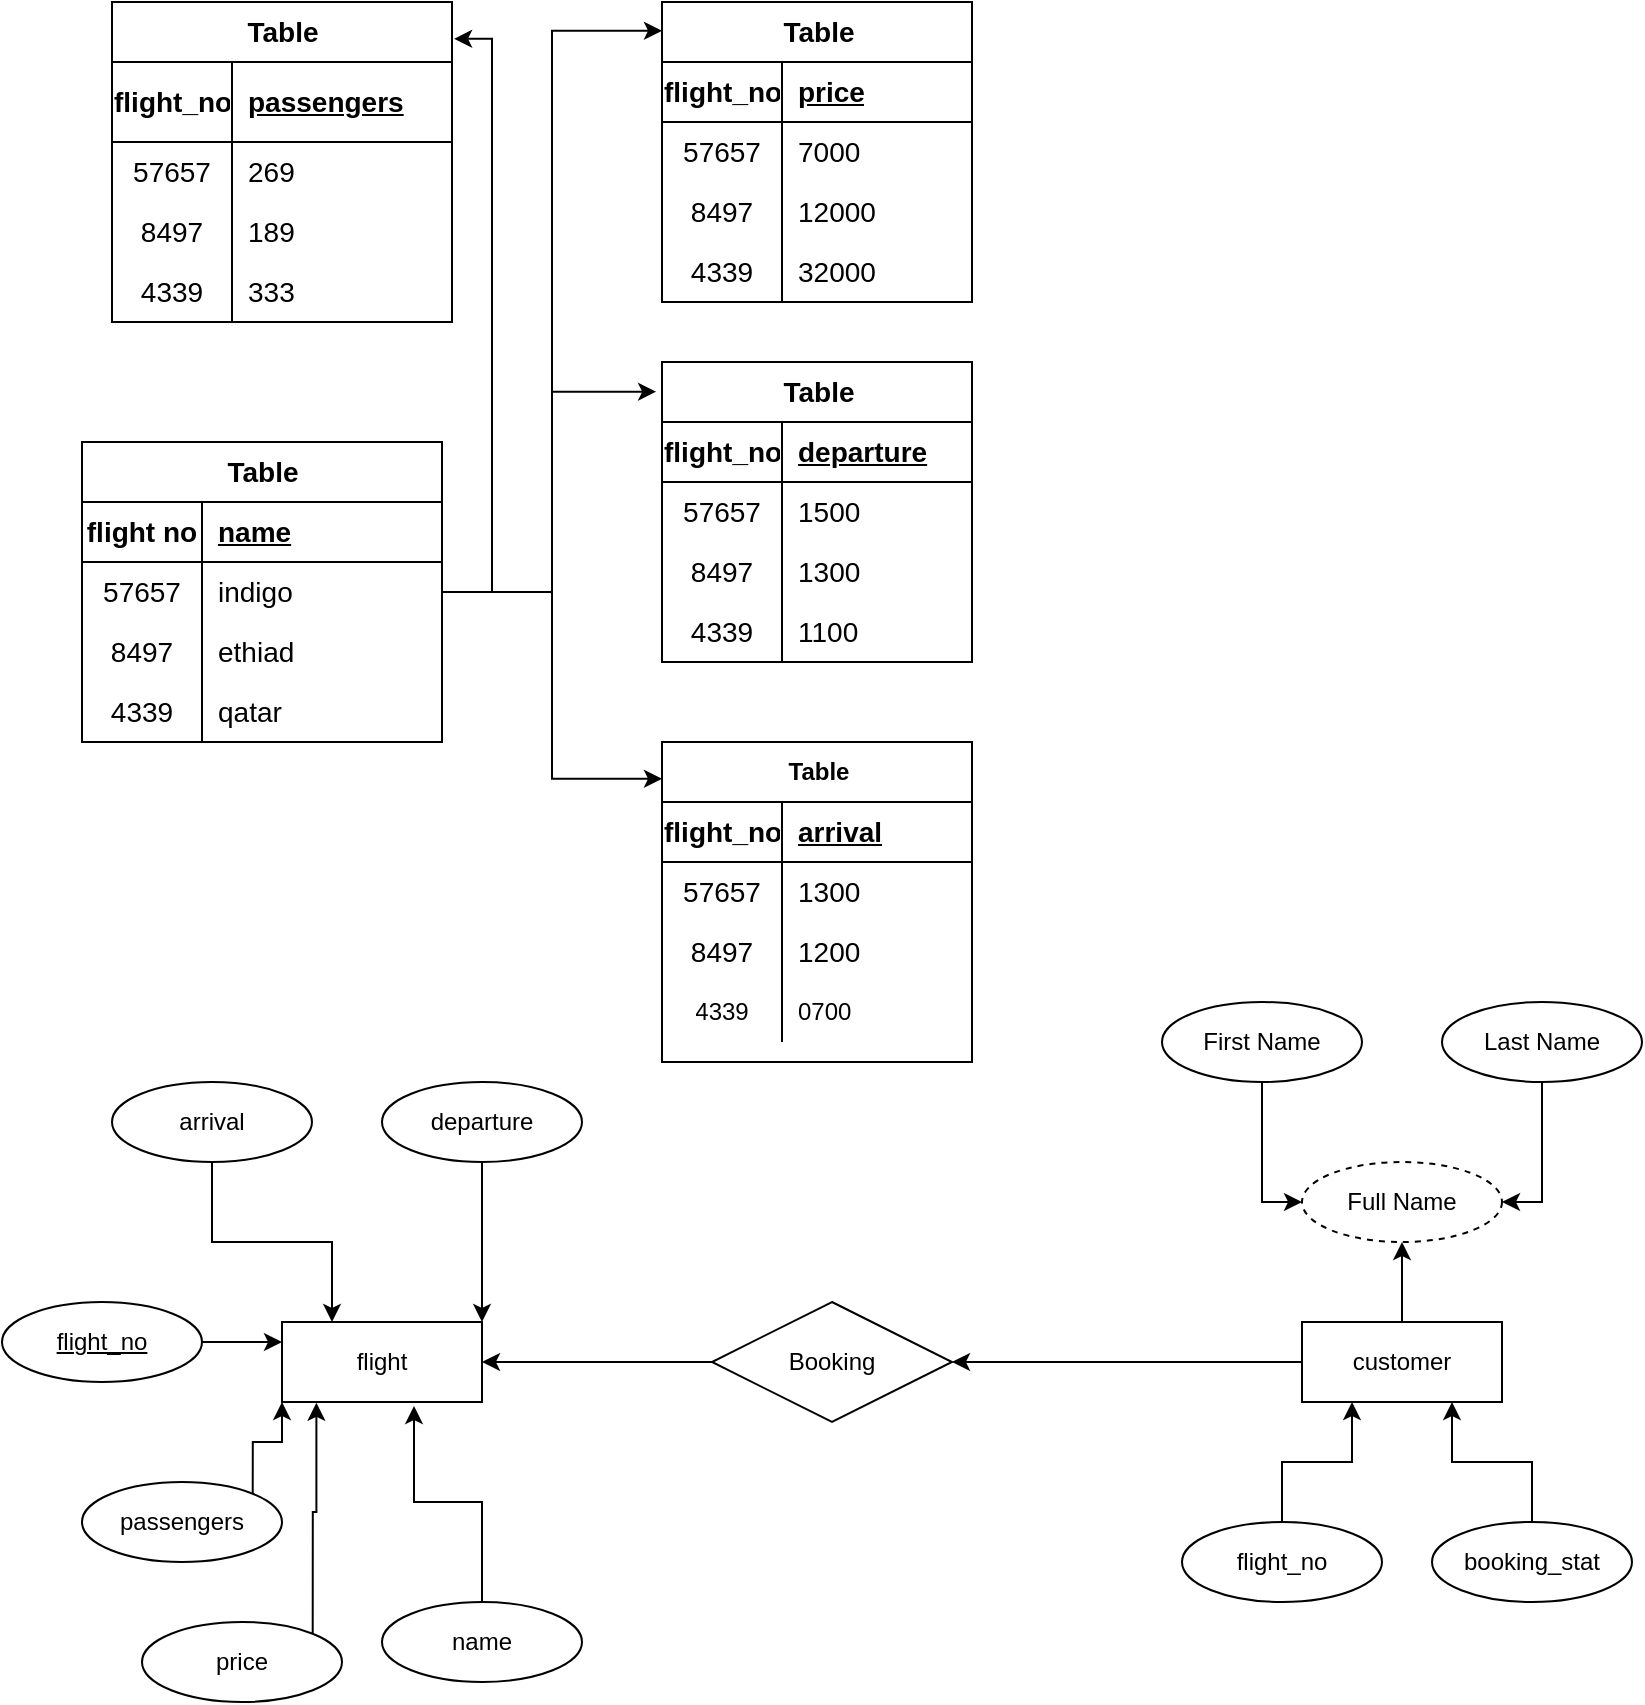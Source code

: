 <mxfile version="24.5.5" type="github">
  <diagram name="Page-1" id="bryA9r4wx8zisgT9akRD">
    <mxGraphModel dx="333" dy="870" grid="1" gridSize="10" guides="1" tooltips="1" connect="1" arrows="1" fold="1" page="1" pageScale="1" pageWidth="850" pageHeight="1100" math="0" shadow="0">
      <root>
        <mxCell id="0" />
        <mxCell id="1" parent="0" />
        <mxCell id="Xafw8ADr7FrFQ6aGF74r-1" value="Table" style="shape=table;startSize=30;container=1;collapsible=1;childLayout=tableLayout;fixedRows=1;rowLines=0;fontStyle=1;align=center;resizeLast=1;html=1;" vertex="1" parent="1">
          <mxGeometry x="345" y="620" width="155" height="160" as="geometry" />
        </mxCell>
        <mxCell id="Xafw8ADr7FrFQ6aGF74r-2" value="" style="shape=tableRow;horizontal=0;startSize=0;swimlaneHead=0;swimlaneBody=0;fillColor=none;collapsible=0;dropTarget=0;points=[[0,0.5],[1,0.5]];portConstraint=eastwest;top=0;left=0;right=0;bottom=1;fontSize=14;" vertex="1" parent="Xafw8ADr7FrFQ6aGF74r-1">
          <mxGeometry y="30" width="155" height="30" as="geometry" />
        </mxCell>
        <mxCell id="Xafw8ADr7FrFQ6aGF74r-3" value="flight_no" style="shape=partialRectangle;connectable=0;fillColor=none;top=0;left=0;bottom=0;right=0;fontStyle=1;overflow=hidden;whiteSpace=wrap;html=1;fontSize=14;" vertex="1" parent="Xafw8ADr7FrFQ6aGF74r-2">
          <mxGeometry width="60" height="30" as="geometry">
            <mxRectangle width="60" height="30" as="alternateBounds" />
          </mxGeometry>
        </mxCell>
        <mxCell id="Xafw8ADr7FrFQ6aGF74r-4" value="arrival" style="shape=partialRectangle;connectable=0;fillColor=none;top=0;left=0;bottom=0;right=0;align=left;spacingLeft=6;fontStyle=5;overflow=hidden;whiteSpace=wrap;html=1;fontSize=14;" vertex="1" parent="Xafw8ADr7FrFQ6aGF74r-2">
          <mxGeometry x="60" width="95" height="30" as="geometry">
            <mxRectangle width="95" height="30" as="alternateBounds" />
          </mxGeometry>
        </mxCell>
        <mxCell id="Xafw8ADr7FrFQ6aGF74r-5" value="" style="shape=tableRow;horizontal=0;startSize=0;swimlaneHead=0;swimlaneBody=0;fillColor=none;collapsible=0;dropTarget=0;points=[[0,0.5],[1,0.5]];portConstraint=eastwest;top=0;left=0;right=0;bottom=0;fontSize=14;" vertex="1" parent="Xafw8ADr7FrFQ6aGF74r-1">
          <mxGeometry y="60" width="155" height="30" as="geometry" />
        </mxCell>
        <mxCell id="Xafw8ADr7FrFQ6aGF74r-6" value="57657" style="shape=partialRectangle;connectable=0;fillColor=none;top=0;left=0;bottom=0;right=0;editable=1;overflow=hidden;whiteSpace=wrap;html=1;fontSize=14;" vertex="1" parent="Xafw8ADr7FrFQ6aGF74r-5">
          <mxGeometry width="60" height="30" as="geometry">
            <mxRectangle width="60" height="30" as="alternateBounds" />
          </mxGeometry>
        </mxCell>
        <mxCell id="Xafw8ADr7FrFQ6aGF74r-7" value="1300" style="shape=partialRectangle;connectable=0;fillColor=none;top=0;left=0;bottom=0;right=0;align=left;spacingLeft=6;overflow=hidden;whiteSpace=wrap;html=1;fontSize=14;" vertex="1" parent="Xafw8ADr7FrFQ6aGF74r-5">
          <mxGeometry x="60" width="95" height="30" as="geometry">
            <mxRectangle width="95" height="30" as="alternateBounds" />
          </mxGeometry>
        </mxCell>
        <mxCell id="Xafw8ADr7FrFQ6aGF74r-8" value="" style="shape=tableRow;horizontal=0;startSize=0;swimlaneHead=0;swimlaneBody=0;fillColor=none;collapsible=0;dropTarget=0;points=[[0,0.5],[1,0.5]];portConstraint=eastwest;top=0;left=0;right=0;bottom=0;fontSize=14;" vertex="1" parent="Xafw8ADr7FrFQ6aGF74r-1">
          <mxGeometry y="90" width="155" height="30" as="geometry" />
        </mxCell>
        <mxCell id="Xafw8ADr7FrFQ6aGF74r-9" value="8497" style="shape=partialRectangle;connectable=0;fillColor=none;top=0;left=0;bottom=0;right=0;editable=1;overflow=hidden;whiteSpace=wrap;html=1;fontSize=14;" vertex="1" parent="Xafw8ADr7FrFQ6aGF74r-8">
          <mxGeometry width="60" height="30" as="geometry">
            <mxRectangle width="60" height="30" as="alternateBounds" />
          </mxGeometry>
        </mxCell>
        <mxCell id="Xafw8ADr7FrFQ6aGF74r-10" value="1200" style="shape=partialRectangle;connectable=0;fillColor=none;top=0;left=0;bottom=0;right=0;align=left;spacingLeft=6;overflow=hidden;whiteSpace=wrap;html=1;fontSize=14;" vertex="1" parent="Xafw8ADr7FrFQ6aGF74r-8">
          <mxGeometry x="60" width="95" height="30" as="geometry">
            <mxRectangle width="95" height="30" as="alternateBounds" />
          </mxGeometry>
        </mxCell>
        <mxCell id="Xafw8ADr7FrFQ6aGF74r-11" value="" style="shape=tableRow;horizontal=0;startSize=0;swimlaneHead=0;swimlaneBody=0;fillColor=none;collapsible=0;dropTarget=0;points=[[0,0.5],[1,0.5]];portConstraint=eastwest;top=0;left=0;right=0;bottom=0;" vertex="1" parent="Xafw8ADr7FrFQ6aGF74r-1">
          <mxGeometry y="120" width="155" height="30" as="geometry" />
        </mxCell>
        <mxCell id="Xafw8ADr7FrFQ6aGF74r-12" value="4339" style="shape=partialRectangle;connectable=0;fillColor=none;top=0;left=0;bottom=0;right=0;editable=1;overflow=hidden;whiteSpace=wrap;html=1;" vertex="1" parent="Xafw8ADr7FrFQ6aGF74r-11">
          <mxGeometry width="60" height="30" as="geometry">
            <mxRectangle width="60" height="30" as="alternateBounds" />
          </mxGeometry>
        </mxCell>
        <mxCell id="Xafw8ADr7FrFQ6aGF74r-13" value="0700" style="shape=partialRectangle;connectable=0;fillColor=none;top=0;left=0;bottom=0;right=0;align=left;spacingLeft=6;overflow=hidden;whiteSpace=wrap;html=1;" vertex="1" parent="Xafw8ADr7FrFQ6aGF74r-11">
          <mxGeometry x="60" width="95" height="30" as="geometry">
            <mxRectangle width="95" height="30" as="alternateBounds" />
          </mxGeometry>
        </mxCell>
        <mxCell id="Xafw8ADr7FrFQ6aGF74r-14" value="flight" style="whiteSpace=wrap;html=1;align=center;" vertex="1" parent="1">
          <mxGeometry x="155" y="910" width="100" height="40" as="geometry" />
        </mxCell>
        <mxCell id="Xafw8ADr7FrFQ6aGF74r-19" style="edgeStyle=orthogonalEdgeStyle;rounded=0;orthogonalLoop=1;jettySize=auto;html=1;entryX=0.25;entryY=0;entryDx=0;entryDy=0;" edge="1" parent="1" source="Xafw8ADr7FrFQ6aGF74r-15" target="Xafw8ADr7FrFQ6aGF74r-14">
          <mxGeometry relative="1" as="geometry" />
        </mxCell>
        <mxCell id="Xafw8ADr7FrFQ6aGF74r-15" value="arrival" style="ellipse;whiteSpace=wrap;html=1;align=center;" vertex="1" parent="1">
          <mxGeometry x="70" y="790" width="100" height="40" as="geometry" />
        </mxCell>
        <mxCell id="Xafw8ADr7FrFQ6aGF74r-20" style="edgeStyle=orthogonalEdgeStyle;rounded=0;orthogonalLoop=1;jettySize=auto;html=1;entryX=1;entryY=0;entryDx=0;entryDy=0;" edge="1" parent="1" source="Xafw8ADr7FrFQ6aGF74r-16" target="Xafw8ADr7FrFQ6aGF74r-14">
          <mxGeometry relative="1" as="geometry" />
        </mxCell>
        <mxCell id="Xafw8ADr7FrFQ6aGF74r-16" value="departure" style="ellipse;whiteSpace=wrap;html=1;align=center;" vertex="1" parent="1">
          <mxGeometry x="205" y="790" width="100" height="40" as="geometry" />
        </mxCell>
        <mxCell id="Xafw8ADr7FrFQ6aGF74r-22" style="edgeStyle=orthogonalEdgeStyle;rounded=0;orthogonalLoop=1;jettySize=auto;html=1;entryX=0;entryY=0.25;entryDx=0;entryDy=0;" edge="1" parent="1" source="Xafw8ADr7FrFQ6aGF74r-17" target="Xafw8ADr7FrFQ6aGF74r-14">
          <mxGeometry relative="1" as="geometry" />
        </mxCell>
        <mxCell id="Xafw8ADr7FrFQ6aGF74r-17" value="flight_no" style="ellipse;whiteSpace=wrap;html=1;align=center;fontStyle=4;" vertex="1" parent="1">
          <mxGeometry x="15" y="900" width="100" height="40" as="geometry" />
        </mxCell>
        <mxCell id="Xafw8ADr7FrFQ6aGF74r-24" style="edgeStyle=orthogonalEdgeStyle;rounded=0;orthogonalLoop=1;jettySize=auto;html=1;exitX=1;exitY=0;exitDx=0;exitDy=0;entryX=0;entryY=1;entryDx=0;entryDy=0;" edge="1" parent="1" source="Xafw8ADr7FrFQ6aGF74r-23" target="Xafw8ADr7FrFQ6aGF74r-14">
          <mxGeometry relative="1" as="geometry" />
        </mxCell>
        <mxCell id="Xafw8ADr7FrFQ6aGF74r-23" value="passengers" style="ellipse;whiteSpace=wrap;html=1;align=center;" vertex="1" parent="1">
          <mxGeometry x="55" y="990" width="100" height="40" as="geometry" />
        </mxCell>
        <mxCell id="Xafw8ADr7FrFQ6aGF74r-25" value="name" style="ellipse;whiteSpace=wrap;html=1;align=center;" vertex="1" parent="1">
          <mxGeometry x="205" y="1050" width="100" height="40" as="geometry" />
        </mxCell>
        <mxCell id="Xafw8ADr7FrFQ6aGF74r-26" style="edgeStyle=orthogonalEdgeStyle;rounded=0;orthogonalLoop=1;jettySize=auto;html=1;exitX=0.5;exitY=0;exitDx=0;exitDy=0;entryX=0.66;entryY=1.05;entryDx=0;entryDy=0;entryPerimeter=0;" edge="1" parent="1" source="Xafw8ADr7FrFQ6aGF74r-25" target="Xafw8ADr7FrFQ6aGF74r-14">
          <mxGeometry relative="1" as="geometry" />
        </mxCell>
        <mxCell id="Xafw8ADr7FrFQ6aGF74r-27" value="Table" style="shape=table;startSize=30;container=1;collapsible=1;childLayout=tableLayout;fixedRows=1;rowLines=0;fontStyle=1;align=center;resizeLast=1;html=1;fontSize=14;" vertex="1" parent="1">
          <mxGeometry x="345" y="430" width="155" height="150" as="geometry" />
        </mxCell>
        <mxCell id="Xafw8ADr7FrFQ6aGF74r-28" value="" style="shape=tableRow;horizontal=0;startSize=0;swimlaneHead=0;swimlaneBody=0;fillColor=none;collapsible=0;dropTarget=0;points=[[0,0.5],[1,0.5]];portConstraint=eastwest;top=0;left=0;right=0;bottom=1;fontSize=14;" vertex="1" parent="Xafw8ADr7FrFQ6aGF74r-27">
          <mxGeometry y="30" width="155" height="30" as="geometry" />
        </mxCell>
        <mxCell id="Xafw8ADr7FrFQ6aGF74r-29" value="flight_no" style="shape=partialRectangle;connectable=0;fillColor=none;top=0;left=0;bottom=0;right=0;fontStyle=1;overflow=hidden;whiteSpace=wrap;html=1;fontSize=14;" vertex="1" parent="Xafw8ADr7FrFQ6aGF74r-28">
          <mxGeometry width="60" height="30" as="geometry">
            <mxRectangle width="60" height="30" as="alternateBounds" />
          </mxGeometry>
        </mxCell>
        <mxCell id="Xafw8ADr7FrFQ6aGF74r-30" value="departure" style="shape=partialRectangle;connectable=0;fillColor=none;top=0;left=0;bottom=0;right=0;align=left;spacingLeft=6;fontStyle=5;overflow=hidden;whiteSpace=wrap;html=1;fontSize=14;" vertex="1" parent="Xafw8ADr7FrFQ6aGF74r-28">
          <mxGeometry x="60" width="95" height="30" as="geometry">
            <mxRectangle width="95" height="30" as="alternateBounds" />
          </mxGeometry>
        </mxCell>
        <mxCell id="Xafw8ADr7FrFQ6aGF74r-31" value="" style="shape=tableRow;horizontal=0;startSize=0;swimlaneHead=0;swimlaneBody=0;fillColor=none;collapsible=0;dropTarget=0;points=[[0,0.5],[1,0.5]];portConstraint=eastwest;top=0;left=0;right=0;bottom=0;fontSize=14;" vertex="1" parent="Xafw8ADr7FrFQ6aGF74r-27">
          <mxGeometry y="60" width="155" height="30" as="geometry" />
        </mxCell>
        <mxCell id="Xafw8ADr7FrFQ6aGF74r-32" value="57657" style="shape=partialRectangle;connectable=0;fillColor=none;top=0;left=0;bottom=0;right=0;editable=1;overflow=hidden;whiteSpace=wrap;html=1;fontSize=14;" vertex="1" parent="Xafw8ADr7FrFQ6aGF74r-31">
          <mxGeometry width="60" height="30" as="geometry">
            <mxRectangle width="60" height="30" as="alternateBounds" />
          </mxGeometry>
        </mxCell>
        <mxCell id="Xafw8ADr7FrFQ6aGF74r-33" value="1500" style="shape=partialRectangle;connectable=0;fillColor=none;top=0;left=0;bottom=0;right=0;align=left;spacingLeft=6;overflow=hidden;whiteSpace=wrap;html=1;fontSize=14;" vertex="1" parent="Xafw8ADr7FrFQ6aGF74r-31">
          <mxGeometry x="60" width="95" height="30" as="geometry">
            <mxRectangle width="95" height="30" as="alternateBounds" />
          </mxGeometry>
        </mxCell>
        <mxCell id="Xafw8ADr7FrFQ6aGF74r-34" value="" style="shape=tableRow;horizontal=0;startSize=0;swimlaneHead=0;swimlaneBody=0;fillColor=none;collapsible=0;dropTarget=0;points=[[0,0.5],[1,0.5]];portConstraint=eastwest;top=0;left=0;right=0;bottom=0;fontSize=14;" vertex="1" parent="Xafw8ADr7FrFQ6aGF74r-27">
          <mxGeometry y="90" width="155" height="30" as="geometry" />
        </mxCell>
        <mxCell id="Xafw8ADr7FrFQ6aGF74r-35" value="8497" style="shape=partialRectangle;connectable=0;fillColor=none;top=0;left=0;bottom=0;right=0;editable=1;overflow=hidden;whiteSpace=wrap;html=1;fontSize=14;" vertex="1" parent="Xafw8ADr7FrFQ6aGF74r-34">
          <mxGeometry width="60" height="30" as="geometry">
            <mxRectangle width="60" height="30" as="alternateBounds" />
          </mxGeometry>
        </mxCell>
        <mxCell id="Xafw8ADr7FrFQ6aGF74r-36" value="1300" style="shape=partialRectangle;connectable=0;fillColor=none;top=0;left=0;bottom=0;right=0;align=left;spacingLeft=6;overflow=hidden;whiteSpace=wrap;html=1;fontSize=14;" vertex="1" parent="Xafw8ADr7FrFQ6aGF74r-34">
          <mxGeometry x="60" width="95" height="30" as="geometry">
            <mxRectangle width="95" height="30" as="alternateBounds" />
          </mxGeometry>
        </mxCell>
        <mxCell id="Xafw8ADr7FrFQ6aGF74r-37" value="" style="shape=tableRow;horizontal=0;startSize=0;swimlaneHead=0;swimlaneBody=0;fillColor=none;collapsible=0;dropTarget=0;points=[[0,0.5],[1,0.5]];portConstraint=eastwest;top=0;left=0;right=0;bottom=0;fontSize=14;" vertex="1" parent="Xafw8ADr7FrFQ6aGF74r-27">
          <mxGeometry y="120" width="155" height="30" as="geometry" />
        </mxCell>
        <mxCell id="Xafw8ADr7FrFQ6aGF74r-38" value="4339" style="shape=partialRectangle;connectable=0;fillColor=none;top=0;left=0;bottom=0;right=0;editable=1;overflow=hidden;whiteSpace=wrap;html=1;fontSize=14;" vertex="1" parent="Xafw8ADr7FrFQ6aGF74r-37">
          <mxGeometry width="60" height="30" as="geometry">
            <mxRectangle width="60" height="30" as="alternateBounds" />
          </mxGeometry>
        </mxCell>
        <mxCell id="Xafw8ADr7FrFQ6aGF74r-39" value="1100" style="shape=partialRectangle;connectable=0;fillColor=none;top=0;left=0;bottom=0;right=0;align=left;spacingLeft=6;overflow=hidden;whiteSpace=wrap;html=1;fontSize=14;" vertex="1" parent="Xafw8ADr7FrFQ6aGF74r-37">
          <mxGeometry x="60" width="95" height="30" as="geometry">
            <mxRectangle width="95" height="30" as="alternateBounds" />
          </mxGeometry>
        </mxCell>
        <mxCell id="Xafw8ADr7FrFQ6aGF74r-40" value="Table" style="shape=table;startSize=30;container=1;collapsible=1;childLayout=tableLayout;fixedRows=1;rowLines=0;fontStyle=1;align=center;resizeLast=1;html=1;fontSize=14;" vertex="1" parent="1">
          <mxGeometry x="55" y="470" width="180" height="150" as="geometry" />
        </mxCell>
        <mxCell id="Xafw8ADr7FrFQ6aGF74r-41" value="" style="shape=tableRow;horizontal=0;startSize=0;swimlaneHead=0;swimlaneBody=0;fillColor=none;collapsible=0;dropTarget=0;points=[[0,0.5],[1,0.5]];portConstraint=eastwest;top=0;left=0;right=0;bottom=1;fontSize=14;" vertex="1" parent="Xafw8ADr7FrFQ6aGF74r-40">
          <mxGeometry y="30" width="180" height="30" as="geometry" />
        </mxCell>
        <mxCell id="Xafw8ADr7FrFQ6aGF74r-42" value="flight no" style="shape=partialRectangle;connectable=0;fillColor=none;top=0;left=0;bottom=0;right=0;fontStyle=1;overflow=hidden;whiteSpace=wrap;html=1;fontSize=14;" vertex="1" parent="Xafw8ADr7FrFQ6aGF74r-41">
          <mxGeometry width="60" height="30" as="geometry">
            <mxRectangle width="60" height="30" as="alternateBounds" />
          </mxGeometry>
        </mxCell>
        <mxCell id="Xafw8ADr7FrFQ6aGF74r-43" value="name" style="shape=partialRectangle;connectable=0;fillColor=none;top=0;left=0;bottom=0;right=0;align=left;spacingLeft=6;fontStyle=5;overflow=hidden;whiteSpace=wrap;html=1;fontSize=14;" vertex="1" parent="Xafw8ADr7FrFQ6aGF74r-41">
          <mxGeometry x="60" width="120" height="30" as="geometry">
            <mxRectangle width="120" height="30" as="alternateBounds" />
          </mxGeometry>
        </mxCell>
        <mxCell id="Xafw8ADr7FrFQ6aGF74r-44" value="" style="shape=tableRow;horizontal=0;startSize=0;swimlaneHead=0;swimlaneBody=0;fillColor=none;collapsible=0;dropTarget=0;points=[[0,0.5],[1,0.5]];portConstraint=eastwest;top=0;left=0;right=0;bottom=0;fontSize=14;" vertex="1" parent="Xafw8ADr7FrFQ6aGF74r-40">
          <mxGeometry y="60" width="180" height="30" as="geometry" />
        </mxCell>
        <mxCell id="Xafw8ADr7FrFQ6aGF74r-45" value="57657" style="shape=partialRectangle;connectable=0;fillColor=none;top=0;left=0;bottom=0;right=0;editable=1;overflow=hidden;whiteSpace=wrap;html=1;fontSize=14;" vertex="1" parent="Xafw8ADr7FrFQ6aGF74r-44">
          <mxGeometry width="60" height="30" as="geometry">
            <mxRectangle width="60" height="30" as="alternateBounds" />
          </mxGeometry>
        </mxCell>
        <mxCell id="Xafw8ADr7FrFQ6aGF74r-46" value="indigo" style="shape=partialRectangle;connectable=0;fillColor=none;top=0;left=0;bottom=0;right=0;align=left;spacingLeft=6;overflow=hidden;whiteSpace=wrap;html=1;fontSize=14;" vertex="1" parent="Xafw8ADr7FrFQ6aGF74r-44">
          <mxGeometry x="60" width="120" height="30" as="geometry">
            <mxRectangle width="120" height="30" as="alternateBounds" />
          </mxGeometry>
        </mxCell>
        <mxCell id="Xafw8ADr7FrFQ6aGF74r-47" value="" style="shape=tableRow;horizontal=0;startSize=0;swimlaneHead=0;swimlaneBody=0;fillColor=none;collapsible=0;dropTarget=0;points=[[0,0.5],[1,0.5]];portConstraint=eastwest;top=0;left=0;right=0;bottom=0;fontSize=14;" vertex="1" parent="Xafw8ADr7FrFQ6aGF74r-40">
          <mxGeometry y="90" width="180" height="30" as="geometry" />
        </mxCell>
        <mxCell id="Xafw8ADr7FrFQ6aGF74r-48" value="8497" style="shape=partialRectangle;connectable=0;fillColor=none;top=0;left=0;bottom=0;right=0;editable=1;overflow=hidden;whiteSpace=wrap;html=1;fontSize=14;" vertex="1" parent="Xafw8ADr7FrFQ6aGF74r-47">
          <mxGeometry width="60" height="30" as="geometry">
            <mxRectangle width="60" height="30" as="alternateBounds" />
          </mxGeometry>
        </mxCell>
        <mxCell id="Xafw8ADr7FrFQ6aGF74r-49" value="ethiad" style="shape=partialRectangle;connectable=0;fillColor=none;top=0;left=0;bottom=0;right=0;align=left;spacingLeft=6;overflow=hidden;whiteSpace=wrap;html=1;fontSize=14;" vertex="1" parent="Xafw8ADr7FrFQ6aGF74r-47">
          <mxGeometry x="60" width="120" height="30" as="geometry">
            <mxRectangle width="120" height="30" as="alternateBounds" />
          </mxGeometry>
        </mxCell>
        <mxCell id="Xafw8ADr7FrFQ6aGF74r-50" value="" style="shape=tableRow;horizontal=0;startSize=0;swimlaneHead=0;swimlaneBody=0;fillColor=none;collapsible=0;dropTarget=0;points=[[0,0.5],[1,0.5]];portConstraint=eastwest;top=0;left=0;right=0;bottom=0;fontSize=14;" vertex="1" parent="Xafw8ADr7FrFQ6aGF74r-40">
          <mxGeometry y="120" width="180" height="30" as="geometry" />
        </mxCell>
        <mxCell id="Xafw8ADr7FrFQ6aGF74r-51" value="4339" style="shape=partialRectangle;connectable=0;fillColor=none;top=0;left=0;bottom=0;right=0;editable=1;overflow=hidden;whiteSpace=wrap;html=1;fontSize=14;" vertex="1" parent="Xafw8ADr7FrFQ6aGF74r-50">
          <mxGeometry width="60" height="30" as="geometry">
            <mxRectangle width="60" height="30" as="alternateBounds" />
          </mxGeometry>
        </mxCell>
        <mxCell id="Xafw8ADr7FrFQ6aGF74r-52" value="qatar" style="shape=partialRectangle;connectable=0;fillColor=none;top=0;left=0;bottom=0;right=0;align=left;spacingLeft=6;overflow=hidden;whiteSpace=wrap;html=1;fontSize=14;" vertex="1" parent="Xafw8ADr7FrFQ6aGF74r-50">
          <mxGeometry x="60" width="120" height="30" as="geometry">
            <mxRectangle width="120" height="30" as="alternateBounds" />
          </mxGeometry>
        </mxCell>
        <mxCell id="Xafw8ADr7FrFQ6aGF74r-54" style="edgeStyle=orthogonalEdgeStyle;rounded=0;orthogonalLoop=1;jettySize=auto;html=1;exitX=1;exitY=0;exitDx=0;exitDy=0;entryX=0.172;entryY=1.01;entryDx=0;entryDy=0;entryPerimeter=0;" edge="1" parent="1" source="Xafw8ADr7FrFQ6aGF74r-53" target="Xafw8ADr7FrFQ6aGF74r-14">
          <mxGeometry relative="1" as="geometry">
            <mxPoint x="170" y="960" as="targetPoint" />
          </mxGeometry>
        </mxCell>
        <mxCell id="Xafw8ADr7FrFQ6aGF74r-53" value="price" style="ellipse;whiteSpace=wrap;html=1;align=center;" vertex="1" parent="1">
          <mxGeometry x="85" y="1060" width="100" height="40" as="geometry" />
        </mxCell>
        <mxCell id="Xafw8ADr7FrFQ6aGF74r-56" style="edgeStyle=orthogonalEdgeStyle;rounded=0;orthogonalLoop=1;jettySize=auto;html=1;entryX=1;entryY=0.5;entryDx=0;entryDy=0;" edge="1" parent="1" source="Xafw8ADr7FrFQ6aGF74r-55" target="Xafw8ADr7FrFQ6aGF74r-14">
          <mxGeometry relative="1" as="geometry" />
        </mxCell>
        <mxCell id="Xafw8ADr7FrFQ6aGF74r-55" value="Booking" style="shape=rhombus;perimeter=rhombusPerimeter;whiteSpace=wrap;html=1;align=center;" vertex="1" parent="1">
          <mxGeometry x="370" y="900" width="120" height="60" as="geometry" />
        </mxCell>
        <mxCell id="Xafw8ADr7FrFQ6aGF74r-58" style="edgeStyle=orthogonalEdgeStyle;rounded=0;orthogonalLoop=1;jettySize=auto;html=1;entryX=1;entryY=0.5;entryDx=0;entryDy=0;" edge="1" parent="1" source="Xafw8ADr7FrFQ6aGF74r-57" target="Xafw8ADr7FrFQ6aGF74r-55">
          <mxGeometry relative="1" as="geometry" />
        </mxCell>
        <mxCell id="Xafw8ADr7FrFQ6aGF74r-59" style="edgeStyle=orthogonalEdgeStyle;rounded=0;orthogonalLoop=1;jettySize=auto;html=1;exitX=0.5;exitY=0;exitDx=0;exitDy=0;" edge="1" parent="1" source="Xafw8ADr7FrFQ6aGF74r-57" target="Xafw8ADr7FrFQ6aGF74r-60">
          <mxGeometry relative="1" as="geometry">
            <mxPoint x="715" y="830" as="targetPoint" />
          </mxGeometry>
        </mxCell>
        <mxCell id="Xafw8ADr7FrFQ6aGF74r-57" value="customer" style="whiteSpace=wrap;html=1;align=center;" vertex="1" parent="1">
          <mxGeometry x="665" y="910" width="100" height="40" as="geometry" />
        </mxCell>
        <mxCell id="Xafw8ADr7FrFQ6aGF74r-60" value="Full Name" style="ellipse;whiteSpace=wrap;html=1;align=center;dashed=1;" vertex="1" parent="1">
          <mxGeometry x="665" y="830" width="100" height="40" as="geometry" />
        </mxCell>
        <mxCell id="Xafw8ADr7FrFQ6aGF74r-64" style="edgeStyle=orthogonalEdgeStyle;rounded=0;orthogonalLoop=1;jettySize=auto;html=1;entryX=1;entryY=0.5;entryDx=0;entryDy=0;" edge="1" parent="1" source="Xafw8ADr7FrFQ6aGF74r-61" target="Xafw8ADr7FrFQ6aGF74r-60">
          <mxGeometry relative="1" as="geometry" />
        </mxCell>
        <mxCell id="Xafw8ADr7FrFQ6aGF74r-61" value="Last Name" style="ellipse;whiteSpace=wrap;html=1;align=center;" vertex="1" parent="1">
          <mxGeometry x="735" y="750" width="100" height="40" as="geometry" />
        </mxCell>
        <mxCell id="Xafw8ADr7FrFQ6aGF74r-63" style="edgeStyle=orthogonalEdgeStyle;rounded=0;orthogonalLoop=1;jettySize=auto;html=1;entryX=0;entryY=0.5;entryDx=0;entryDy=0;" edge="1" parent="1" source="Xafw8ADr7FrFQ6aGF74r-62" target="Xafw8ADr7FrFQ6aGF74r-60">
          <mxGeometry relative="1" as="geometry" />
        </mxCell>
        <mxCell id="Xafw8ADr7FrFQ6aGF74r-62" value="First Name" style="ellipse;whiteSpace=wrap;html=1;align=center;" vertex="1" parent="1">
          <mxGeometry x="595" y="750" width="100" height="40" as="geometry" />
        </mxCell>
        <mxCell id="Xafw8ADr7FrFQ6aGF74r-97" style="edgeStyle=orthogonalEdgeStyle;rounded=0;orthogonalLoop=1;jettySize=auto;html=1;entryX=0.25;entryY=1;entryDx=0;entryDy=0;" edge="1" parent="1" source="Xafw8ADr7FrFQ6aGF74r-65" target="Xafw8ADr7FrFQ6aGF74r-57">
          <mxGeometry relative="1" as="geometry" />
        </mxCell>
        <mxCell id="Xafw8ADr7FrFQ6aGF74r-65" value="flight_no" style="ellipse;whiteSpace=wrap;html=1;align=center;" vertex="1" parent="1">
          <mxGeometry x="605" y="1010" width="100" height="40" as="geometry" />
        </mxCell>
        <mxCell id="Xafw8ADr7FrFQ6aGF74r-67" style="edgeStyle=orthogonalEdgeStyle;rounded=0;orthogonalLoop=1;jettySize=auto;html=1;entryX=-0.019;entryY=0.099;entryDx=0;entryDy=0;entryPerimeter=0;fontSize=14;" edge="1" parent="1" source="Xafw8ADr7FrFQ6aGF74r-40" target="Xafw8ADr7FrFQ6aGF74r-27">
          <mxGeometry relative="1" as="geometry" />
        </mxCell>
        <mxCell id="Xafw8ADr7FrFQ6aGF74r-68" style="edgeStyle=orthogonalEdgeStyle;rounded=0;orthogonalLoop=1;jettySize=auto;html=1;entryX=0;entryY=0.115;entryDx=0;entryDy=0;entryPerimeter=0;fontSize=14;" edge="1" parent="1" source="Xafw8ADr7FrFQ6aGF74r-40" target="Xafw8ADr7FrFQ6aGF74r-1">
          <mxGeometry relative="1" as="geometry" />
        </mxCell>
        <mxCell id="Xafw8ADr7FrFQ6aGF74r-69" value="Table" style="shape=table;startSize=30;container=1;collapsible=1;childLayout=tableLayout;fixedRows=1;rowLines=0;fontStyle=1;align=center;resizeLast=1;html=1;fontSize=14;" vertex="1" parent="1">
          <mxGeometry x="345" y="250" width="155" height="150" as="geometry" />
        </mxCell>
        <mxCell id="Xafw8ADr7FrFQ6aGF74r-70" value="" style="shape=tableRow;horizontal=0;startSize=0;swimlaneHead=0;swimlaneBody=0;fillColor=none;collapsible=0;dropTarget=0;points=[[0,0.5],[1,0.5]];portConstraint=eastwest;top=0;left=0;right=0;bottom=1;fontSize=14;" vertex="1" parent="Xafw8ADr7FrFQ6aGF74r-69">
          <mxGeometry y="30" width="155" height="30" as="geometry" />
        </mxCell>
        <mxCell id="Xafw8ADr7FrFQ6aGF74r-71" value="flight_no" style="shape=partialRectangle;connectable=0;fillColor=none;top=0;left=0;bottom=0;right=0;fontStyle=1;overflow=hidden;whiteSpace=wrap;html=1;fontSize=14;" vertex="1" parent="Xafw8ADr7FrFQ6aGF74r-70">
          <mxGeometry width="60" height="30" as="geometry">
            <mxRectangle width="60" height="30" as="alternateBounds" />
          </mxGeometry>
        </mxCell>
        <mxCell id="Xafw8ADr7FrFQ6aGF74r-72" value="price" style="shape=partialRectangle;connectable=0;fillColor=none;top=0;left=0;bottom=0;right=0;align=left;spacingLeft=6;fontStyle=5;overflow=hidden;whiteSpace=wrap;html=1;fontSize=14;" vertex="1" parent="Xafw8ADr7FrFQ6aGF74r-70">
          <mxGeometry x="60" width="95" height="30" as="geometry">
            <mxRectangle width="95" height="30" as="alternateBounds" />
          </mxGeometry>
        </mxCell>
        <mxCell id="Xafw8ADr7FrFQ6aGF74r-73" value="" style="shape=tableRow;horizontal=0;startSize=0;swimlaneHead=0;swimlaneBody=0;fillColor=none;collapsible=0;dropTarget=0;points=[[0,0.5],[1,0.5]];portConstraint=eastwest;top=0;left=0;right=0;bottom=0;fontSize=14;" vertex="1" parent="Xafw8ADr7FrFQ6aGF74r-69">
          <mxGeometry y="60" width="155" height="30" as="geometry" />
        </mxCell>
        <mxCell id="Xafw8ADr7FrFQ6aGF74r-74" value="57657" style="shape=partialRectangle;connectable=0;fillColor=none;top=0;left=0;bottom=0;right=0;editable=1;overflow=hidden;whiteSpace=wrap;html=1;fontSize=14;" vertex="1" parent="Xafw8ADr7FrFQ6aGF74r-73">
          <mxGeometry width="60" height="30" as="geometry">
            <mxRectangle width="60" height="30" as="alternateBounds" />
          </mxGeometry>
        </mxCell>
        <mxCell id="Xafw8ADr7FrFQ6aGF74r-75" value="7000" style="shape=partialRectangle;connectable=0;fillColor=none;top=0;left=0;bottom=0;right=0;align=left;spacingLeft=6;overflow=hidden;whiteSpace=wrap;html=1;fontSize=14;" vertex="1" parent="Xafw8ADr7FrFQ6aGF74r-73">
          <mxGeometry x="60" width="95" height="30" as="geometry">
            <mxRectangle width="95" height="30" as="alternateBounds" />
          </mxGeometry>
        </mxCell>
        <mxCell id="Xafw8ADr7FrFQ6aGF74r-76" value="" style="shape=tableRow;horizontal=0;startSize=0;swimlaneHead=0;swimlaneBody=0;fillColor=none;collapsible=0;dropTarget=0;points=[[0,0.5],[1,0.5]];portConstraint=eastwest;top=0;left=0;right=0;bottom=0;fontSize=14;" vertex="1" parent="Xafw8ADr7FrFQ6aGF74r-69">
          <mxGeometry y="90" width="155" height="30" as="geometry" />
        </mxCell>
        <mxCell id="Xafw8ADr7FrFQ6aGF74r-77" value="8497" style="shape=partialRectangle;connectable=0;fillColor=none;top=0;left=0;bottom=0;right=0;editable=1;overflow=hidden;whiteSpace=wrap;html=1;fontSize=14;" vertex="1" parent="Xafw8ADr7FrFQ6aGF74r-76">
          <mxGeometry width="60" height="30" as="geometry">
            <mxRectangle width="60" height="30" as="alternateBounds" />
          </mxGeometry>
        </mxCell>
        <mxCell id="Xafw8ADr7FrFQ6aGF74r-78" value="12000" style="shape=partialRectangle;connectable=0;fillColor=none;top=0;left=0;bottom=0;right=0;align=left;spacingLeft=6;overflow=hidden;whiteSpace=wrap;html=1;fontSize=14;" vertex="1" parent="Xafw8ADr7FrFQ6aGF74r-76">
          <mxGeometry x="60" width="95" height="30" as="geometry">
            <mxRectangle width="95" height="30" as="alternateBounds" />
          </mxGeometry>
        </mxCell>
        <mxCell id="Xafw8ADr7FrFQ6aGF74r-79" value="" style="shape=tableRow;horizontal=0;startSize=0;swimlaneHead=0;swimlaneBody=0;fillColor=none;collapsible=0;dropTarget=0;points=[[0,0.5],[1,0.5]];portConstraint=eastwest;top=0;left=0;right=0;bottom=0;fontSize=14;" vertex="1" parent="Xafw8ADr7FrFQ6aGF74r-69">
          <mxGeometry y="120" width="155" height="30" as="geometry" />
        </mxCell>
        <mxCell id="Xafw8ADr7FrFQ6aGF74r-80" value="4339" style="shape=partialRectangle;connectable=0;fillColor=none;top=0;left=0;bottom=0;right=0;editable=1;overflow=hidden;whiteSpace=wrap;html=1;fontSize=14;" vertex="1" parent="Xafw8ADr7FrFQ6aGF74r-79">
          <mxGeometry width="60" height="30" as="geometry">
            <mxRectangle width="60" height="30" as="alternateBounds" />
          </mxGeometry>
        </mxCell>
        <mxCell id="Xafw8ADr7FrFQ6aGF74r-81" value="32000" style="shape=partialRectangle;connectable=0;fillColor=none;top=0;left=0;bottom=0;right=0;align=left;spacingLeft=6;overflow=hidden;whiteSpace=wrap;html=1;fontSize=14;" vertex="1" parent="Xafw8ADr7FrFQ6aGF74r-79">
          <mxGeometry x="60" width="95" height="30" as="geometry">
            <mxRectangle width="95" height="30" as="alternateBounds" />
          </mxGeometry>
        </mxCell>
        <mxCell id="Xafw8ADr7FrFQ6aGF74r-82" style="edgeStyle=orthogonalEdgeStyle;rounded=0;orthogonalLoop=1;jettySize=auto;html=1;entryX=0;entryY=0.096;entryDx=0;entryDy=0;entryPerimeter=0;fontSize=14;" edge="1" parent="1" source="Xafw8ADr7FrFQ6aGF74r-44" target="Xafw8ADr7FrFQ6aGF74r-69">
          <mxGeometry relative="1" as="geometry" />
        </mxCell>
        <mxCell id="Xafw8ADr7FrFQ6aGF74r-83" value="Table" style="shape=table;startSize=30;container=1;collapsible=1;childLayout=tableLayout;fixedRows=1;rowLines=0;fontStyle=1;align=center;resizeLast=1;html=1;fontSize=14;" vertex="1" parent="1">
          <mxGeometry x="70" y="250" width="170" height="160" as="geometry" />
        </mxCell>
        <mxCell id="Xafw8ADr7FrFQ6aGF74r-84" value="" style="shape=tableRow;horizontal=0;startSize=0;swimlaneHead=0;swimlaneBody=0;fillColor=none;collapsible=0;dropTarget=0;points=[[0,0.5],[1,0.5]];portConstraint=eastwest;top=0;left=0;right=0;bottom=1;fontSize=14;" vertex="1" parent="Xafw8ADr7FrFQ6aGF74r-83">
          <mxGeometry y="30" width="170" height="40" as="geometry" />
        </mxCell>
        <mxCell id="Xafw8ADr7FrFQ6aGF74r-85" value="flight_no" style="shape=partialRectangle;connectable=0;fillColor=none;top=0;left=0;bottom=0;right=0;fontStyle=1;overflow=hidden;whiteSpace=wrap;html=1;fontSize=14;" vertex="1" parent="Xafw8ADr7FrFQ6aGF74r-84">
          <mxGeometry width="60" height="40" as="geometry">
            <mxRectangle width="60" height="40" as="alternateBounds" />
          </mxGeometry>
        </mxCell>
        <mxCell id="Xafw8ADr7FrFQ6aGF74r-86" value="passengers" style="shape=partialRectangle;connectable=0;fillColor=none;top=0;left=0;bottom=0;right=0;align=left;spacingLeft=6;fontStyle=5;overflow=hidden;whiteSpace=wrap;html=1;fontSize=14;" vertex="1" parent="Xafw8ADr7FrFQ6aGF74r-84">
          <mxGeometry x="60" width="110" height="40" as="geometry">
            <mxRectangle width="110" height="40" as="alternateBounds" />
          </mxGeometry>
        </mxCell>
        <mxCell id="Xafw8ADr7FrFQ6aGF74r-87" value="" style="shape=tableRow;horizontal=0;startSize=0;swimlaneHead=0;swimlaneBody=0;fillColor=none;collapsible=0;dropTarget=0;points=[[0,0.5],[1,0.5]];portConstraint=eastwest;top=0;left=0;right=0;bottom=0;fontSize=14;" vertex="1" parent="Xafw8ADr7FrFQ6aGF74r-83">
          <mxGeometry y="70" width="170" height="30" as="geometry" />
        </mxCell>
        <mxCell id="Xafw8ADr7FrFQ6aGF74r-88" value="57657" style="shape=partialRectangle;connectable=0;fillColor=none;top=0;left=0;bottom=0;right=0;editable=1;overflow=hidden;whiteSpace=wrap;html=1;fontSize=14;" vertex="1" parent="Xafw8ADr7FrFQ6aGF74r-87">
          <mxGeometry width="60" height="30" as="geometry">
            <mxRectangle width="60" height="30" as="alternateBounds" />
          </mxGeometry>
        </mxCell>
        <mxCell id="Xafw8ADr7FrFQ6aGF74r-89" value="269" style="shape=partialRectangle;connectable=0;fillColor=none;top=0;left=0;bottom=0;right=0;align=left;spacingLeft=6;overflow=hidden;whiteSpace=wrap;html=1;fontSize=14;" vertex="1" parent="Xafw8ADr7FrFQ6aGF74r-87">
          <mxGeometry x="60" width="110" height="30" as="geometry">
            <mxRectangle width="110" height="30" as="alternateBounds" />
          </mxGeometry>
        </mxCell>
        <mxCell id="Xafw8ADr7FrFQ6aGF74r-90" value="" style="shape=tableRow;horizontal=0;startSize=0;swimlaneHead=0;swimlaneBody=0;fillColor=none;collapsible=0;dropTarget=0;points=[[0,0.5],[1,0.5]];portConstraint=eastwest;top=0;left=0;right=0;bottom=0;fontSize=14;" vertex="1" parent="Xafw8ADr7FrFQ6aGF74r-83">
          <mxGeometry y="100" width="170" height="30" as="geometry" />
        </mxCell>
        <mxCell id="Xafw8ADr7FrFQ6aGF74r-91" value="8497" style="shape=partialRectangle;connectable=0;fillColor=none;top=0;left=0;bottom=0;right=0;editable=1;overflow=hidden;whiteSpace=wrap;html=1;fontSize=14;" vertex="1" parent="Xafw8ADr7FrFQ6aGF74r-90">
          <mxGeometry width="60" height="30" as="geometry">
            <mxRectangle width="60" height="30" as="alternateBounds" />
          </mxGeometry>
        </mxCell>
        <mxCell id="Xafw8ADr7FrFQ6aGF74r-92" value="189" style="shape=partialRectangle;connectable=0;fillColor=none;top=0;left=0;bottom=0;right=0;align=left;spacingLeft=6;overflow=hidden;whiteSpace=wrap;html=1;fontSize=14;" vertex="1" parent="Xafw8ADr7FrFQ6aGF74r-90">
          <mxGeometry x="60" width="110" height="30" as="geometry">
            <mxRectangle width="110" height="30" as="alternateBounds" />
          </mxGeometry>
        </mxCell>
        <mxCell id="Xafw8ADr7FrFQ6aGF74r-93" value="" style="shape=tableRow;horizontal=0;startSize=0;swimlaneHead=0;swimlaneBody=0;fillColor=none;collapsible=0;dropTarget=0;points=[[0,0.5],[1,0.5]];portConstraint=eastwest;top=0;left=0;right=0;bottom=0;fontSize=14;" vertex="1" parent="Xafw8ADr7FrFQ6aGF74r-83">
          <mxGeometry y="130" width="170" height="30" as="geometry" />
        </mxCell>
        <mxCell id="Xafw8ADr7FrFQ6aGF74r-94" value="4339" style="shape=partialRectangle;connectable=0;fillColor=none;top=0;left=0;bottom=0;right=0;editable=1;overflow=hidden;whiteSpace=wrap;html=1;fontSize=14;" vertex="1" parent="Xafw8ADr7FrFQ6aGF74r-93">
          <mxGeometry width="60" height="30" as="geometry">
            <mxRectangle width="60" height="30" as="alternateBounds" />
          </mxGeometry>
        </mxCell>
        <mxCell id="Xafw8ADr7FrFQ6aGF74r-95" value="333" style="shape=partialRectangle;connectable=0;fillColor=none;top=0;left=0;bottom=0;right=0;align=left;spacingLeft=6;overflow=hidden;whiteSpace=wrap;html=1;fontSize=14;" vertex="1" parent="Xafw8ADr7FrFQ6aGF74r-93">
          <mxGeometry x="60" width="110" height="30" as="geometry">
            <mxRectangle width="110" height="30" as="alternateBounds" />
          </mxGeometry>
        </mxCell>
        <mxCell id="Xafw8ADr7FrFQ6aGF74r-96" style="edgeStyle=orthogonalEdgeStyle;rounded=0;orthogonalLoop=1;jettySize=auto;html=1;entryX=1.006;entryY=0.115;entryDx=0;entryDy=0;entryPerimeter=0;fontSize=14;" edge="1" parent="1" source="Xafw8ADr7FrFQ6aGF74r-44" target="Xafw8ADr7FrFQ6aGF74r-83">
          <mxGeometry relative="1" as="geometry" />
        </mxCell>
        <mxCell id="Xafw8ADr7FrFQ6aGF74r-100" style="edgeStyle=orthogonalEdgeStyle;rounded=0;orthogonalLoop=1;jettySize=auto;html=1;entryX=0.75;entryY=1;entryDx=0;entryDy=0;" edge="1" parent="1" source="Xafw8ADr7FrFQ6aGF74r-99" target="Xafw8ADr7FrFQ6aGF74r-57">
          <mxGeometry relative="1" as="geometry" />
        </mxCell>
        <mxCell id="Xafw8ADr7FrFQ6aGF74r-99" value="booking_stat" style="ellipse;whiteSpace=wrap;html=1;align=center;" vertex="1" parent="1">
          <mxGeometry x="730" y="1010" width="100" height="40" as="geometry" />
        </mxCell>
      </root>
    </mxGraphModel>
  </diagram>
</mxfile>
